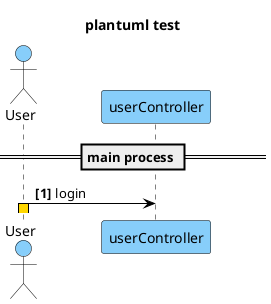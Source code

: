 @startuml
'https://plantuml.com/sequence-diagram

title plantuml test
autonumber "<b>[0]"

skinparam BoxPadding 10
skinparam ParticipantPadding 50
skinparam SequenceBoxBorderColor tranparent

skinparam sequence {
	ArrowColor black
	LifeLineBorderColor black
	ParticipantBorderColor black
	ParticipantBackgroundColor lightskyblue  
	ActorBorderColor black      
	ActorBackgroundColor lightskyblue  
}

actor User as "User"



participant UserController as "userController"
'participant OrderController #red  

== main process ==
User -> UserController: login   
activate User #gold   

@enduml